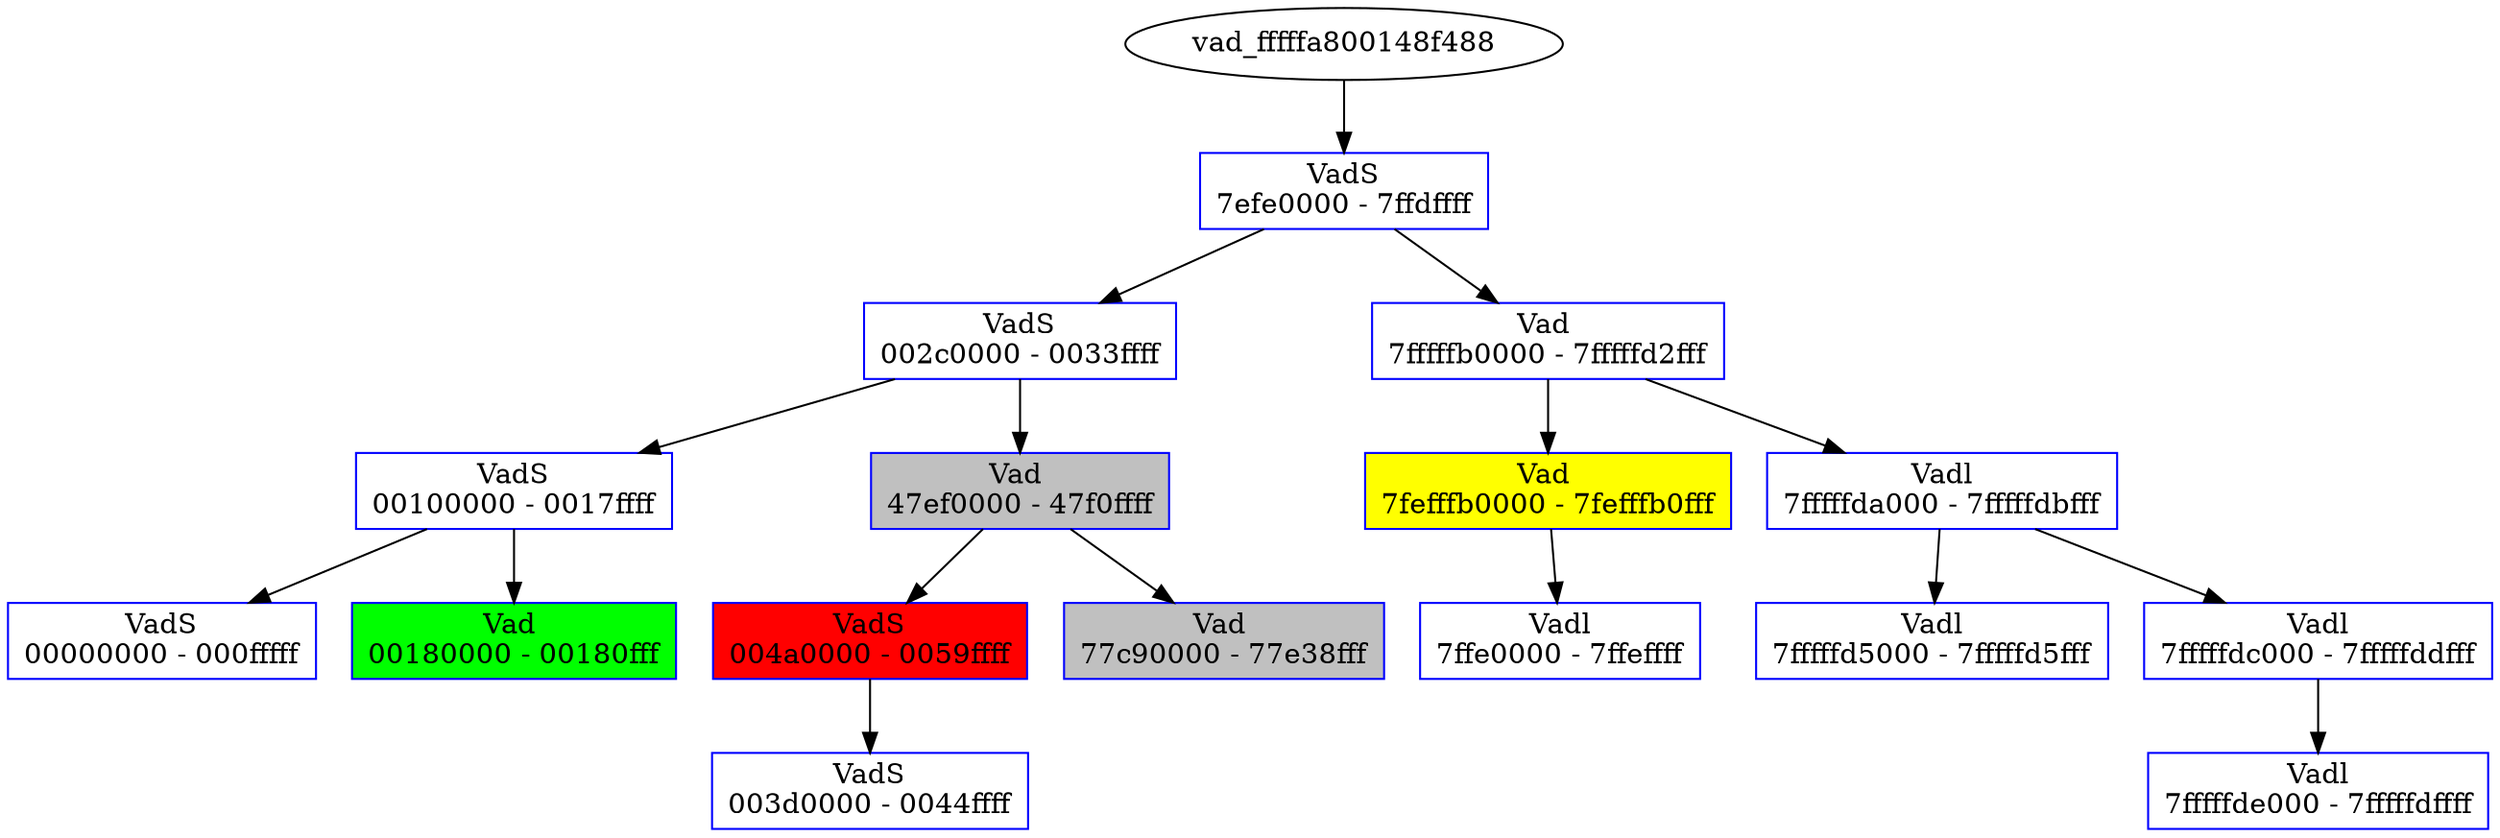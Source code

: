 /* Pid:    248 */
digraph processtree {
graph [rankdir = "TB"];
vad_fffffa800148f488 -> vad_fffffa800147a1d0
vad_fffffa800147a1d0 [label = "{ VadS\n7efe0000 - 7ffdffff }"shape = "record" color = "blue" style = "filled" fillcolor = "white"];
vad_fffffa800147a1d0 -> vad_fffffa800148efc0
vad_fffffa800148efc0 [label = "{ VadS\n002c0000 - 0033ffff }"shape = "record" color = "blue" style = "filled" fillcolor = "white"];
vad_fffffa800148efc0 -> vad_fffffa80014994d0
vad_fffffa80014994d0 [label = "{ VadS\n00100000 - 0017ffff }"shape = "record" color = "blue" style = "filled" fillcolor = "white"];
vad_fffffa80014994d0 -> vad_fffffa800148e880
vad_fffffa800148e880 [label = "{ VadS\n00000000 - 000fffff }"shape = "record" color = "blue" style = "filled" fillcolor = "white"];
vad_fffffa80014994d0 -> vad_fffffa80014d81d0
vad_fffffa80014d81d0 [label = "{ Vad \n00180000 - 00180fff }"shape = "record" color = "blue" style = "filled" fillcolor = "green"];
vad_fffffa800148efc0 -> vad_fffffa800148f8d0
vad_fffffa800148f8d0 [label = "{ Vad \n47ef0000 - 47f0ffff }"shape = "record" color = "blue" style = "filled" fillcolor = "gray"];
vad_fffffa800148f8d0 -> vad_fffffa8001493a30
vad_fffffa8001493a30 [label = "{ VadS\n004a0000 - 0059ffff }"shape = "record" color = "blue" style = "filled" fillcolor = "red"];
vad_fffffa8001493a30 -> vad_fffffa80013c4c60
vad_fffffa80013c4c60 [label = "{ VadS\n003d0000 - 0044ffff }"shape = "record" color = "blue" style = "filled" fillcolor = "white"];
vad_fffffa800148f8d0 -> vad_fffffa800148c160
vad_fffffa800148c160 [label = "{ Vad \n77c90000 - 77e38fff }"shape = "record" color = "blue" style = "filled" fillcolor = "gray"];
vad_fffffa800147a1d0 -> vad_fffffa8001498980
vad_fffffa8001498980 [label = "{ Vad \n7fffffb0000 - 7fffffd2fff }"shape = "record" color = "blue" style = "filled" fillcolor = "white"];
vad_fffffa8001498980 -> vad_fffffa800148f740
vad_fffffa800148f740 [label = "{ Vad \n7fefffb0000 - 7fefffb0fff }"shape = "record" color = "blue" style = "filled" fillcolor = "yellow"];
vad_fffffa800148f740 -> vad_fffffa800148c1f0
vad_fffffa800148c1f0 [label = "{ Vadl\n7ffe0000 - 7ffeffff }"shape = "record" color = "blue" style = "filled" fillcolor = "white"];
vad_fffffa8001498980 -> vad_fffffa80013b7140
vad_fffffa80013b7140 [label = "{ Vadl\n7fffffda000 - 7fffffdbfff }"shape = "record" color = "blue" style = "filled" fillcolor = "white"];
vad_fffffa80013b7140 -> vad_fffffa800148f7d0
vad_fffffa800148f7d0 [label = "{ Vadl\n7fffffd5000 - 7fffffd5fff }"shape = "record" color = "blue" style = "filled" fillcolor = "white"];
vad_fffffa80013b7140 -> vad_fffffa8001499430
vad_fffffa8001499430 [label = "{ Vadl\n7fffffdc000 - 7fffffddfff }"shape = "record" color = "blue" style = "filled" fillcolor = "white"];
vad_fffffa8001499430 -> vad_fffffa800148f5a0
vad_fffffa800148f5a0 [label = "{ Vadl\n7fffffde000 - 7fffffdffff }"shape = "record" color = "blue" style = "filled" fillcolor = "white"];
}
